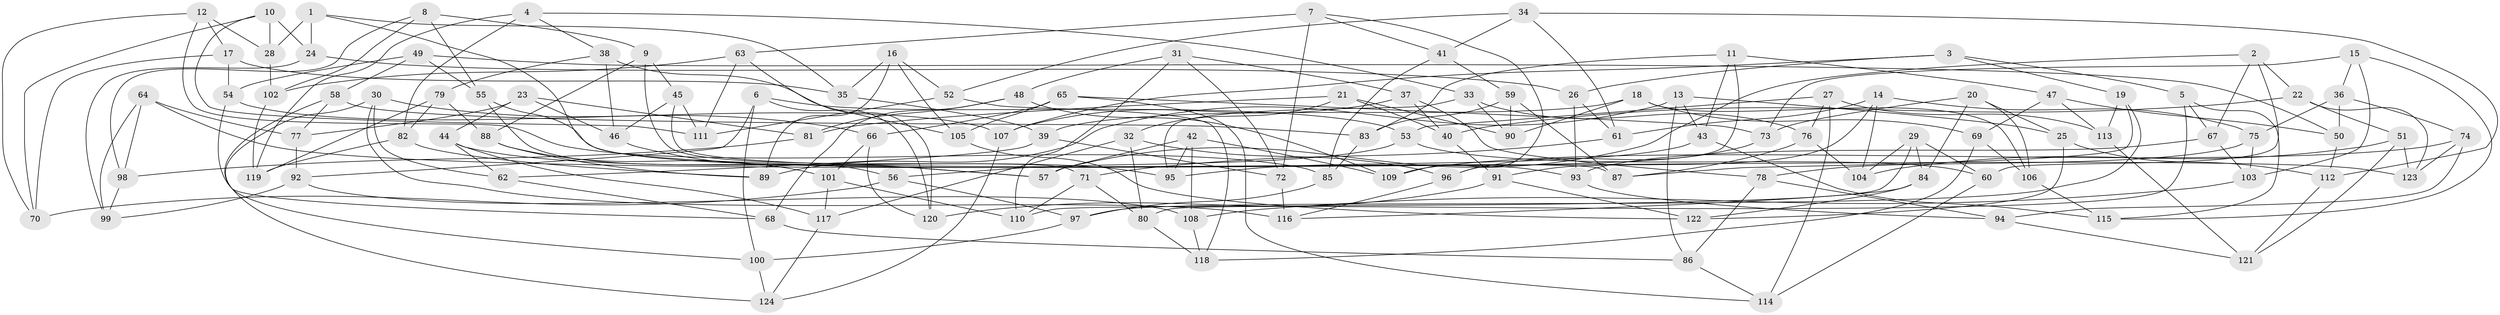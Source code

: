 // coarse degree distribution, {8: 0.046511627906976744, 6: 0.23255813953488372, 4: 0.6744186046511628, 10: 0.023255813953488372, 5: 0.011627906976744186, 9: 0.011627906976744186}
// Generated by graph-tools (version 1.1) at 2025/20/03/04/25 18:20:56]
// undirected, 124 vertices, 248 edges
graph export_dot {
graph [start="1"]
  node [color=gray90,style=filled];
  1;
  2;
  3;
  4;
  5;
  6;
  7;
  8;
  9;
  10;
  11;
  12;
  13;
  14;
  15;
  16;
  17;
  18;
  19;
  20;
  21;
  22;
  23;
  24;
  25;
  26;
  27;
  28;
  29;
  30;
  31;
  32;
  33;
  34;
  35;
  36;
  37;
  38;
  39;
  40;
  41;
  42;
  43;
  44;
  45;
  46;
  47;
  48;
  49;
  50;
  51;
  52;
  53;
  54;
  55;
  56;
  57;
  58;
  59;
  60;
  61;
  62;
  63;
  64;
  65;
  66;
  67;
  68;
  69;
  70;
  71;
  72;
  73;
  74;
  75;
  76;
  77;
  78;
  79;
  80;
  81;
  82;
  83;
  84;
  85;
  86;
  87;
  88;
  89;
  90;
  91;
  92;
  93;
  94;
  95;
  96;
  97;
  98;
  99;
  100;
  101;
  102;
  103;
  104;
  105;
  106;
  107;
  108;
  109;
  110;
  111;
  112;
  113;
  114;
  115;
  116;
  117;
  118;
  119;
  120;
  121;
  122;
  123;
  124;
  1 -- 28;
  1 -- 24;
  1 -- 35;
  1 -- 57;
  2 -- 67;
  2 -- 57;
  2 -- 22;
  2 -- 60;
  3 -- 19;
  3 -- 26;
  3 -- 107;
  3 -- 5;
  4 -- 119;
  4 -- 38;
  4 -- 33;
  4 -- 82;
  5 -- 80;
  5 -- 115;
  5 -- 67;
  6 -- 53;
  6 -- 92;
  6 -- 120;
  6 -- 100;
  7 -- 72;
  7 -- 41;
  7 -- 63;
  7 -- 109;
  8 -- 9;
  8 -- 98;
  8 -- 102;
  8 -- 55;
  9 -- 71;
  9 -- 45;
  9 -- 88;
  10 -- 24;
  10 -- 28;
  10 -- 70;
  10 -- 111;
  11 -- 43;
  11 -- 47;
  11 -- 96;
  11 -- 83;
  12 -- 17;
  12 -- 28;
  12 -- 70;
  12 -- 85;
  13 -- 86;
  13 -- 43;
  13 -- 89;
  13 -- 25;
  14 -- 61;
  14 -- 104;
  14 -- 91;
  14 -- 75;
  15 -- 36;
  15 -- 73;
  15 -- 115;
  15 -- 103;
  16 -- 105;
  16 -- 35;
  16 -- 52;
  16 -- 89;
  17 -- 70;
  17 -- 35;
  17 -- 54;
  18 -- 69;
  18 -- 39;
  18 -- 106;
  18 -- 90;
  19 -- 97;
  19 -- 87;
  19 -- 113;
  20 -- 84;
  20 -- 25;
  20 -- 106;
  20 -- 73;
  21 -- 90;
  21 -- 81;
  21 -- 32;
  21 -- 40;
  22 -- 40;
  22 -- 51;
  22 -- 123;
  23 -- 77;
  23 -- 46;
  23 -- 81;
  23 -- 44;
  24 -- 99;
  24 -- 26;
  25 -- 122;
  25 -- 112;
  26 -- 93;
  26 -- 61;
  27 -- 53;
  27 -- 76;
  27 -- 114;
  27 -- 113;
  28 -- 102;
  29 -- 110;
  29 -- 84;
  29 -- 104;
  29 -- 60;
  30 -- 62;
  30 -- 124;
  30 -- 66;
  30 -- 116;
  31 -- 37;
  31 -- 110;
  31 -- 72;
  31 -- 48;
  32 -- 80;
  32 -- 96;
  32 -- 117;
  33 -- 95;
  33 -- 90;
  33 -- 76;
  34 -- 52;
  34 -- 41;
  34 -- 61;
  34 -- 112;
  35 -- 39;
  36 -- 75;
  36 -- 50;
  36 -- 74;
  37 -- 40;
  37 -- 78;
  37 -- 107;
  38 -- 105;
  38 -- 79;
  38 -- 46;
  39 -- 72;
  39 -- 62;
  40 -- 91;
  41 -- 59;
  41 -- 85;
  42 -- 95;
  42 -- 109;
  42 -- 108;
  42 -- 57;
  43 -- 95;
  43 -- 115;
  44 -- 95;
  44 -- 62;
  44 -- 117;
  45 -- 46;
  45 -- 111;
  45 -- 87;
  46 -- 57;
  47 -- 50;
  47 -- 113;
  47 -- 69;
  48 -- 68;
  48 -- 109;
  48 -- 81;
  49 -- 54;
  49 -- 55;
  49 -- 50;
  49 -- 58;
  50 -- 112;
  51 -- 123;
  51 -- 104;
  51 -- 121;
  52 -- 118;
  52 -- 111;
  53 -- 60;
  53 -- 56;
  54 -- 107;
  54 -- 68;
  55 -- 56;
  55 -- 93;
  56 -- 70;
  56 -- 97;
  58 -- 77;
  58 -- 83;
  58 -- 100;
  59 -- 83;
  59 -- 87;
  59 -- 90;
  60 -- 114;
  61 -- 71;
  62 -- 68;
  63 -- 120;
  63 -- 111;
  63 -- 102;
  64 -- 98;
  64 -- 99;
  64 -- 123;
  64 -- 77;
  65 -- 73;
  65 -- 66;
  65 -- 105;
  65 -- 114;
  66 -- 120;
  66 -- 101;
  67 -- 103;
  67 -- 93;
  68 -- 86;
  69 -- 118;
  69 -- 106;
  71 -- 80;
  71 -- 110;
  72 -- 116;
  73 -- 96;
  74 -- 109;
  74 -- 123;
  74 -- 94;
  75 -- 78;
  75 -- 103;
  76 -- 87;
  76 -- 104;
  77 -- 92;
  78 -- 86;
  78 -- 94;
  79 -- 88;
  79 -- 119;
  79 -- 82;
  80 -- 118;
  81 -- 98;
  82 -- 89;
  82 -- 119;
  83 -- 85;
  84 -- 116;
  84 -- 122;
  85 -- 97;
  86 -- 114;
  88 -- 101;
  88 -- 89;
  91 -- 120;
  91 -- 122;
  92 -- 99;
  92 -- 108;
  93 -- 94;
  94 -- 121;
  96 -- 116;
  97 -- 100;
  98 -- 99;
  100 -- 124;
  101 -- 110;
  101 -- 117;
  102 -- 119;
  103 -- 108;
  105 -- 122;
  106 -- 115;
  107 -- 124;
  108 -- 118;
  112 -- 121;
  113 -- 121;
  117 -- 124;
}
